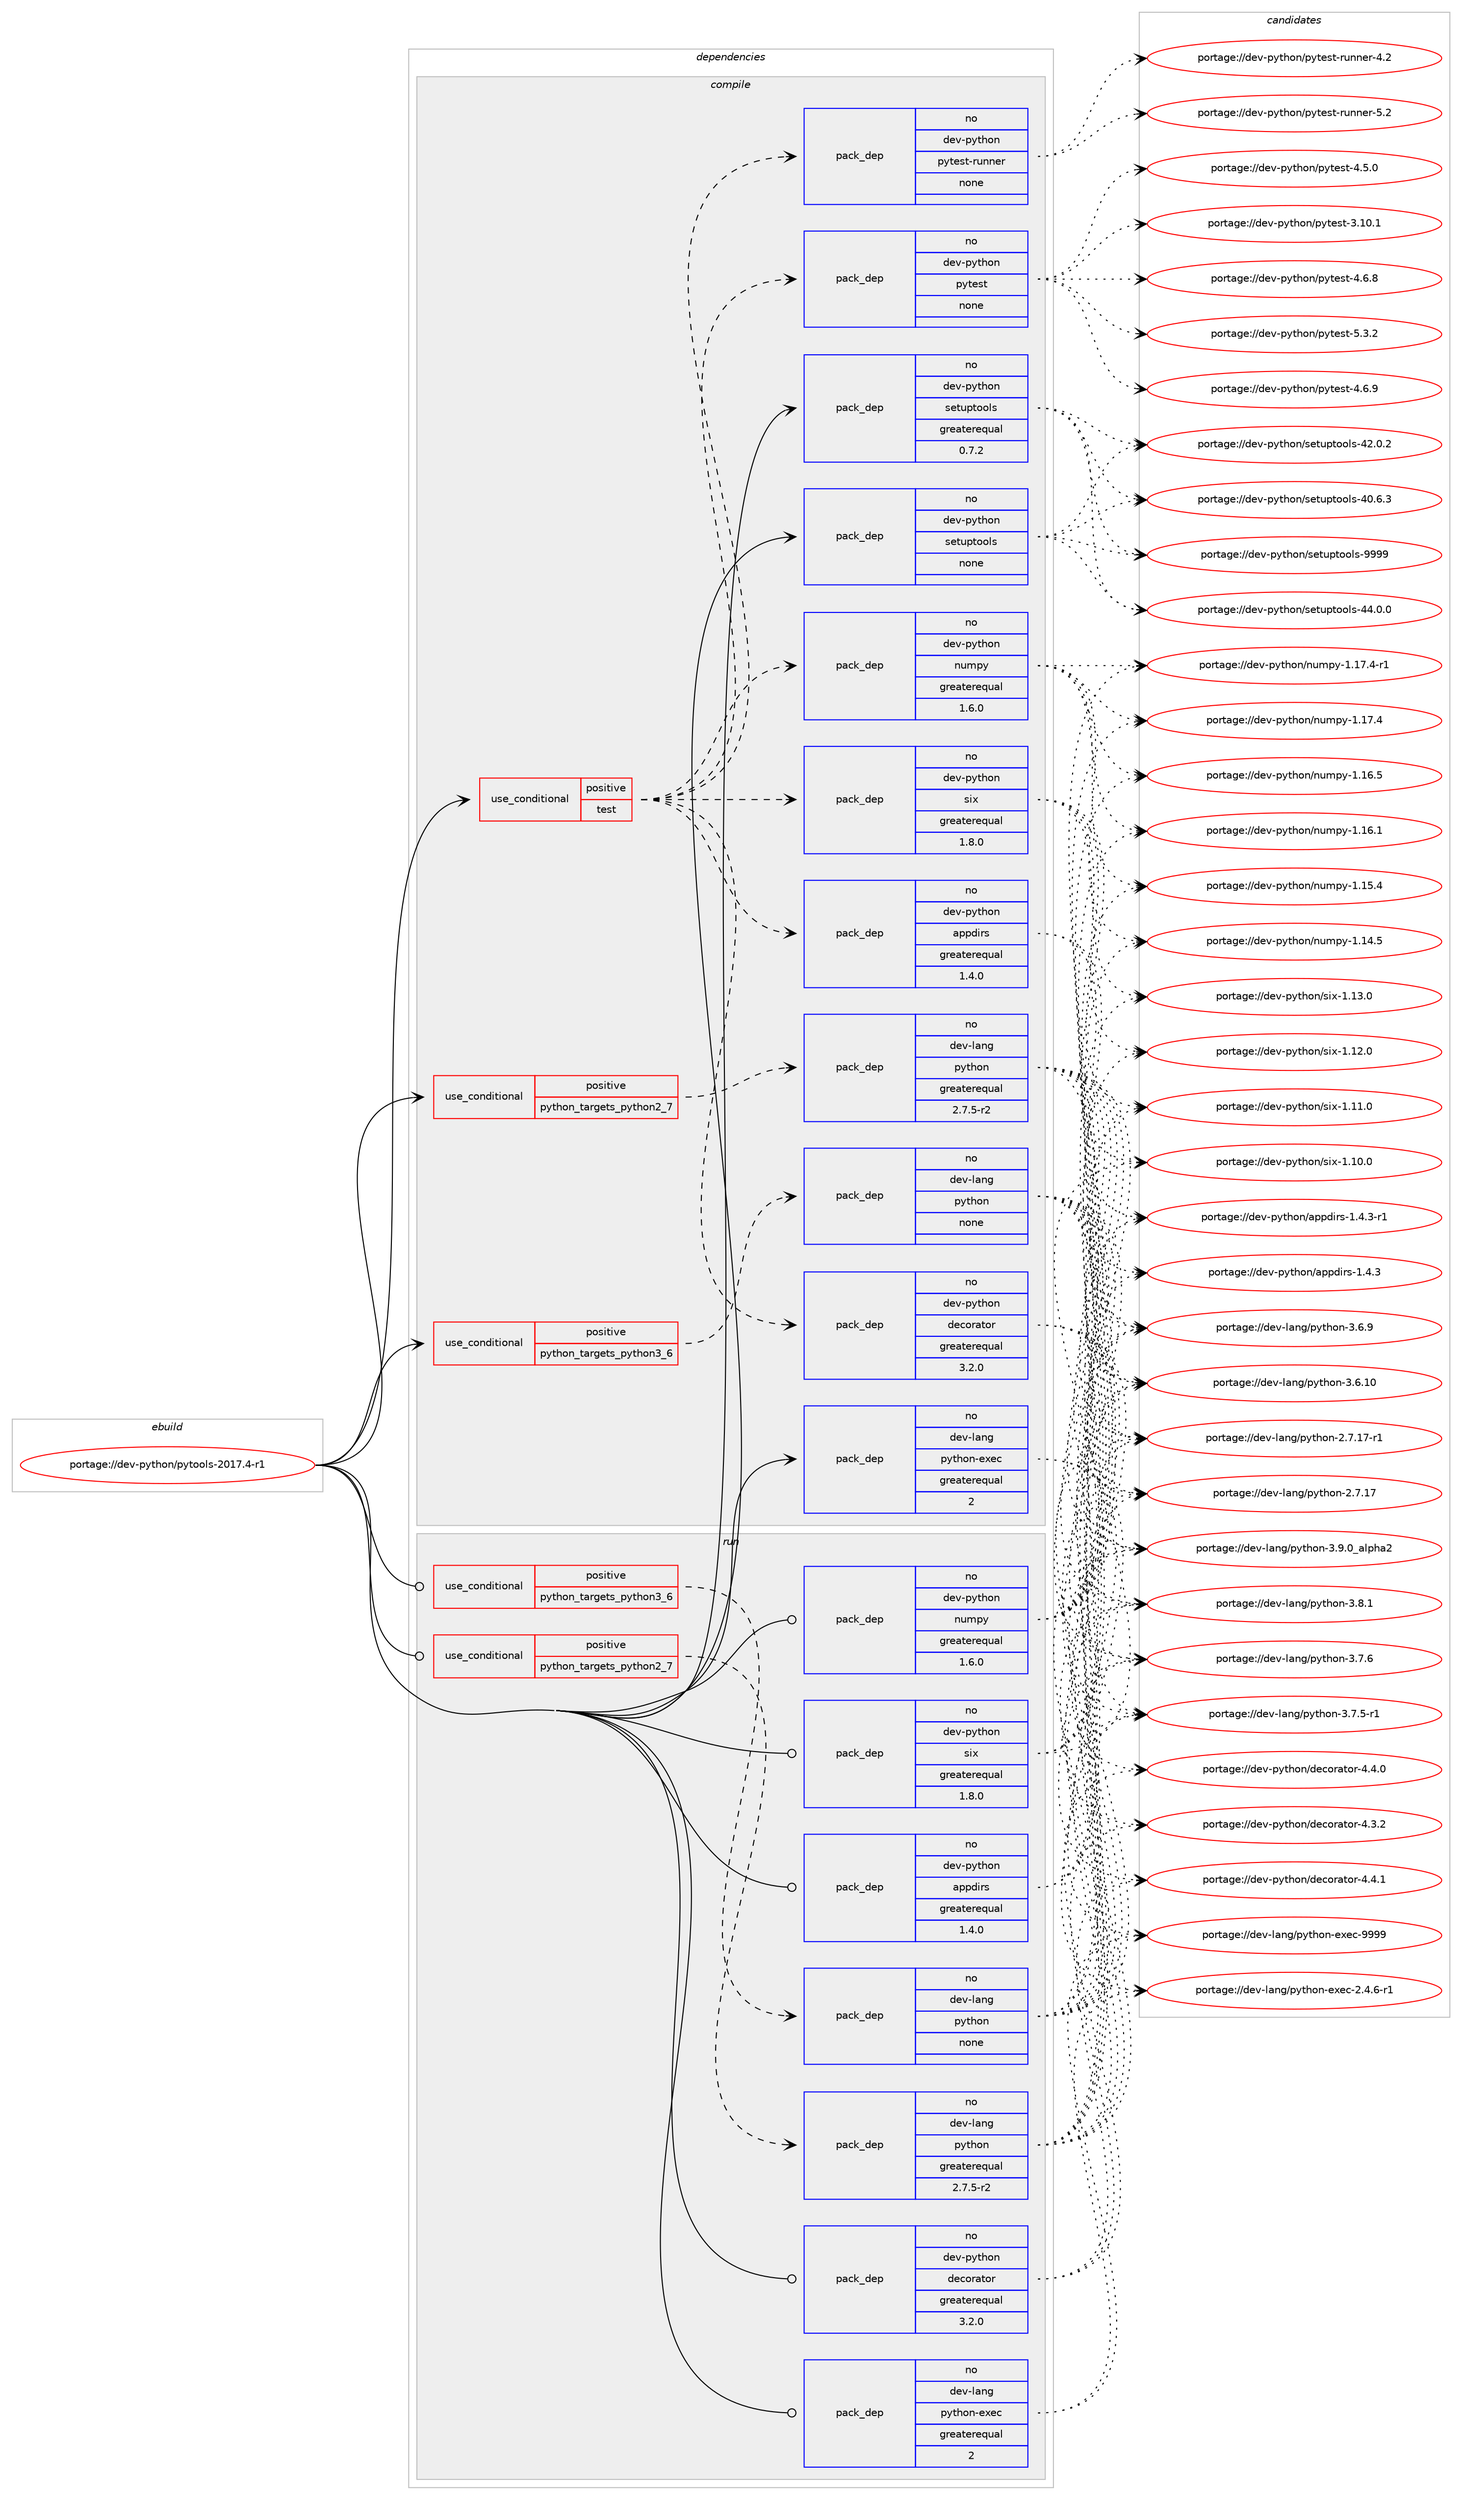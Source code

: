 digraph prolog {

# *************
# Graph options
# *************

newrank=true;
concentrate=true;
compound=true;
graph [rankdir=LR,fontname=Helvetica,fontsize=10,ranksep=1.5];#, ranksep=2.5, nodesep=0.2];
edge  [arrowhead=vee];
node  [fontname=Helvetica,fontsize=10];

# **********
# The ebuild
# **********

subgraph cluster_leftcol {
color=gray;
rank=same;
label=<<i>ebuild</i>>;
id [label="portage://dev-python/pytools-2017.4-r1", color=red, width=4, href="../dev-python/pytools-2017.4-r1.svg"];
}

# ****************
# The dependencies
# ****************

subgraph cluster_midcol {
color=gray;
label=<<i>dependencies</i>>;
subgraph cluster_compile {
fillcolor="#eeeeee";
style=filled;
label=<<i>compile</i>>;
subgraph cond107326 {
dependency430144 [label=<<TABLE BORDER="0" CELLBORDER="1" CELLSPACING="0" CELLPADDING="4"><TR><TD ROWSPAN="3" CELLPADDING="10">use_conditional</TD></TR><TR><TD>positive</TD></TR><TR><TD>python_targets_python2_7</TD></TR></TABLE>>, shape=none, color=red];
subgraph pack317906 {
dependency430145 [label=<<TABLE BORDER="0" CELLBORDER="1" CELLSPACING="0" CELLPADDING="4" WIDTH="220"><TR><TD ROWSPAN="6" CELLPADDING="30">pack_dep</TD></TR><TR><TD WIDTH="110">no</TD></TR><TR><TD>dev-lang</TD></TR><TR><TD>python</TD></TR><TR><TD>greaterequal</TD></TR><TR><TD>2.7.5-r2</TD></TR></TABLE>>, shape=none, color=blue];
}
dependency430144:e -> dependency430145:w [weight=20,style="dashed",arrowhead="vee"];
}
id:e -> dependency430144:w [weight=20,style="solid",arrowhead="vee"];
subgraph cond107327 {
dependency430146 [label=<<TABLE BORDER="0" CELLBORDER="1" CELLSPACING="0" CELLPADDING="4"><TR><TD ROWSPAN="3" CELLPADDING="10">use_conditional</TD></TR><TR><TD>positive</TD></TR><TR><TD>python_targets_python3_6</TD></TR></TABLE>>, shape=none, color=red];
subgraph pack317907 {
dependency430147 [label=<<TABLE BORDER="0" CELLBORDER="1" CELLSPACING="0" CELLPADDING="4" WIDTH="220"><TR><TD ROWSPAN="6" CELLPADDING="30">pack_dep</TD></TR><TR><TD WIDTH="110">no</TD></TR><TR><TD>dev-lang</TD></TR><TR><TD>python</TD></TR><TR><TD>none</TD></TR><TR><TD></TD></TR></TABLE>>, shape=none, color=blue];
}
dependency430146:e -> dependency430147:w [weight=20,style="dashed",arrowhead="vee"];
}
id:e -> dependency430146:w [weight=20,style="solid",arrowhead="vee"];
subgraph cond107328 {
dependency430148 [label=<<TABLE BORDER="0" CELLBORDER="1" CELLSPACING="0" CELLPADDING="4"><TR><TD ROWSPAN="3" CELLPADDING="10">use_conditional</TD></TR><TR><TD>positive</TD></TR><TR><TD>test</TD></TR></TABLE>>, shape=none, color=red];
subgraph pack317908 {
dependency430149 [label=<<TABLE BORDER="0" CELLBORDER="1" CELLSPACING="0" CELLPADDING="4" WIDTH="220"><TR><TD ROWSPAN="6" CELLPADDING="30">pack_dep</TD></TR><TR><TD WIDTH="110">no</TD></TR><TR><TD>dev-python</TD></TR><TR><TD>appdirs</TD></TR><TR><TD>greaterequal</TD></TR><TR><TD>1.4.0</TD></TR></TABLE>>, shape=none, color=blue];
}
dependency430148:e -> dependency430149:w [weight=20,style="dashed",arrowhead="vee"];
subgraph pack317909 {
dependency430150 [label=<<TABLE BORDER="0" CELLBORDER="1" CELLSPACING="0" CELLPADDING="4" WIDTH="220"><TR><TD ROWSPAN="6" CELLPADDING="30">pack_dep</TD></TR><TR><TD WIDTH="110">no</TD></TR><TR><TD>dev-python</TD></TR><TR><TD>decorator</TD></TR><TR><TD>greaterequal</TD></TR><TR><TD>3.2.0</TD></TR></TABLE>>, shape=none, color=blue];
}
dependency430148:e -> dependency430150:w [weight=20,style="dashed",arrowhead="vee"];
subgraph pack317910 {
dependency430151 [label=<<TABLE BORDER="0" CELLBORDER="1" CELLSPACING="0" CELLPADDING="4" WIDTH="220"><TR><TD ROWSPAN="6" CELLPADDING="30">pack_dep</TD></TR><TR><TD WIDTH="110">no</TD></TR><TR><TD>dev-python</TD></TR><TR><TD>numpy</TD></TR><TR><TD>greaterequal</TD></TR><TR><TD>1.6.0</TD></TR></TABLE>>, shape=none, color=blue];
}
dependency430148:e -> dependency430151:w [weight=20,style="dashed",arrowhead="vee"];
subgraph pack317911 {
dependency430152 [label=<<TABLE BORDER="0" CELLBORDER="1" CELLSPACING="0" CELLPADDING="4" WIDTH="220"><TR><TD ROWSPAN="6" CELLPADDING="30">pack_dep</TD></TR><TR><TD WIDTH="110">no</TD></TR><TR><TD>dev-python</TD></TR><TR><TD>six</TD></TR><TR><TD>greaterequal</TD></TR><TR><TD>1.8.0</TD></TR></TABLE>>, shape=none, color=blue];
}
dependency430148:e -> dependency430152:w [weight=20,style="dashed",arrowhead="vee"];
subgraph pack317912 {
dependency430153 [label=<<TABLE BORDER="0" CELLBORDER="1" CELLSPACING="0" CELLPADDING="4" WIDTH="220"><TR><TD ROWSPAN="6" CELLPADDING="30">pack_dep</TD></TR><TR><TD WIDTH="110">no</TD></TR><TR><TD>dev-python</TD></TR><TR><TD>pytest</TD></TR><TR><TD>none</TD></TR><TR><TD></TD></TR></TABLE>>, shape=none, color=blue];
}
dependency430148:e -> dependency430153:w [weight=20,style="dashed",arrowhead="vee"];
subgraph pack317913 {
dependency430154 [label=<<TABLE BORDER="0" CELLBORDER="1" CELLSPACING="0" CELLPADDING="4" WIDTH="220"><TR><TD ROWSPAN="6" CELLPADDING="30">pack_dep</TD></TR><TR><TD WIDTH="110">no</TD></TR><TR><TD>dev-python</TD></TR><TR><TD>pytest-runner</TD></TR><TR><TD>none</TD></TR><TR><TD></TD></TR></TABLE>>, shape=none, color=blue];
}
dependency430148:e -> dependency430154:w [weight=20,style="dashed",arrowhead="vee"];
}
id:e -> dependency430148:w [weight=20,style="solid",arrowhead="vee"];
subgraph pack317914 {
dependency430155 [label=<<TABLE BORDER="0" CELLBORDER="1" CELLSPACING="0" CELLPADDING="4" WIDTH="220"><TR><TD ROWSPAN="6" CELLPADDING="30">pack_dep</TD></TR><TR><TD WIDTH="110">no</TD></TR><TR><TD>dev-lang</TD></TR><TR><TD>python-exec</TD></TR><TR><TD>greaterequal</TD></TR><TR><TD>2</TD></TR></TABLE>>, shape=none, color=blue];
}
id:e -> dependency430155:w [weight=20,style="solid",arrowhead="vee"];
subgraph pack317915 {
dependency430156 [label=<<TABLE BORDER="0" CELLBORDER="1" CELLSPACING="0" CELLPADDING="4" WIDTH="220"><TR><TD ROWSPAN="6" CELLPADDING="30">pack_dep</TD></TR><TR><TD WIDTH="110">no</TD></TR><TR><TD>dev-python</TD></TR><TR><TD>setuptools</TD></TR><TR><TD>greaterequal</TD></TR><TR><TD>0.7.2</TD></TR></TABLE>>, shape=none, color=blue];
}
id:e -> dependency430156:w [weight=20,style="solid",arrowhead="vee"];
subgraph pack317916 {
dependency430157 [label=<<TABLE BORDER="0" CELLBORDER="1" CELLSPACING="0" CELLPADDING="4" WIDTH="220"><TR><TD ROWSPAN="6" CELLPADDING="30">pack_dep</TD></TR><TR><TD WIDTH="110">no</TD></TR><TR><TD>dev-python</TD></TR><TR><TD>setuptools</TD></TR><TR><TD>none</TD></TR><TR><TD></TD></TR></TABLE>>, shape=none, color=blue];
}
id:e -> dependency430157:w [weight=20,style="solid",arrowhead="vee"];
}
subgraph cluster_compileandrun {
fillcolor="#eeeeee";
style=filled;
label=<<i>compile and run</i>>;
}
subgraph cluster_run {
fillcolor="#eeeeee";
style=filled;
label=<<i>run</i>>;
subgraph cond107329 {
dependency430158 [label=<<TABLE BORDER="0" CELLBORDER="1" CELLSPACING="0" CELLPADDING="4"><TR><TD ROWSPAN="3" CELLPADDING="10">use_conditional</TD></TR><TR><TD>positive</TD></TR><TR><TD>python_targets_python2_7</TD></TR></TABLE>>, shape=none, color=red];
subgraph pack317917 {
dependency430159 [label=<<TABLE BORDER="0" CELLBORDER="1" CELLSPACING="0" CELLPADDING="4" WIDTH="220"><TR><TD ROWSPAN="6" CELLPADDING="30">pack_dep</TD></TR><TR><TD WIDTH="110">no</TD></TR><TR><TD>dev-lang</TD></TR><TR><TD>python</TD></TR><TR><TD>greaterequal</TD></TR><TR><TD>2.7.5-r2</TD></TR></TABLE>>, shape=none, color=blue];
}
dependency430158:e -> dependency430159:w [weight=20,style="dashed",arrowhead="vee"];
}
id:e -> dependency430158:w [weight=20,style="solid",arrowhead="odot"];
subgraph cond107330 {
dependency430160 [label=<<TABLE BORDER="0" CELLBORDER="1" CELLSPACING="0" CELLPADDING="4"><TR><TD ROWSPAN="3" CELLPADDING="10">use_conditional</TD></TR><TR><TD>positive</TD></TR><TR><TD>python_targets_python3_6</TD></TR></TABLE>>, shape=none, color=red];
subgraph pack317918 {
dependency430161 [label=<<TABLE BORDER="0" CELLBORDER="1" CELLSPACING="0" CELLPADDING="4" WIDTH="220"><TR><TD ROWSPAN="6" CELLPADDING="30">pack_dep</TD></TR><TR><TD WIDTH="110">no</TD></TR><TR><TD>dev-lang</TD></TR><TR><TD>python</TD></TR><TR><TD>none</TD></TR><TR><TD></TD></TR></TABLE>>, shape=none, color=blue];
}
dependency430160:e -> dependency430161:w [weight=20,style="dashed",arrowhead="vee"];
}
id:e -> dependency430160:w [weight=20,style="solid",arrowhead="odot"];
subgraph pack317919 {
dependency430162 [label=<<TABLE BORDER="0" CELLBORDER="1" CELLSPACING="0" CELLPADDING="4" WIDTH="220"><TR><TD ROWSPAN="6" CELLPADDING="30">pack_dep</TD></TR><TR><TD WIDTH="110">no</TD></TR><TR><TD>dev-lang</TD></TR><TR><TD>python-exec</TD></TR><TR><TD>greaterequal</TD></TR><TR><TD>2</TD></TR></TABLE>>, shape=none, color=blue];
}
id:e -> dependency430162:w [weight=20,style="solid",arrowhead="odot"];
subgraph pack317920 {
dependency430163 [label=<<TABLE BORDER="0" CELLBORDER="1" CELLSPACING="0" CELLPADDING="4" WIDTH="220"><TR><TD ROWSPAN="6" CELLPADDING="30">pack_dep</TD></TR><TR><TD WIDTH="110">no</TD></TR><TR><TD>dev-python</TD></TR><TR><TD>appdirs</TD></TR><TR><TD>greaterequal</TD></TR><TR><TD>1.4.0</TD></TR></TABLE>>, shape=none, color=blue];
}
id:e -> dependency430163:w [weight=20,style="solid",arrowhead="odot"];
subgraph pack317921 {
dependency430164 [label=<<TABLE BORDER="0" CELLBORDER="1" CELLSPACING="0" CELLPADDING="4" WIDTH="220"><TR><TD ROWSPAN="6" CELLPADDING="30">pack_dep</TD></TR><TR><TD WIDTH="110">no</TD></TR><TR><TD>dev-python</TD></TR><TR><TD>decorator</TD></TR><TR><TD>greaterequal</TD></TR><TR><TD>3.2.0</TD></TR></TABLE>>, shape=none, color=blue];
}
id:e -> dependency430164:w [weight=20,style="solid",arrowhead="odot"];
subgraph pack317922 {
dependency430165 [label=<<TABLE BORDER="0" CELLBORDER="1" CELLSPACING="0" CELLPADDING="4" WIDTH="220"><TR><TD ROWSPAN="6" CELLPADDING="30">pack_dep</TD></TR><TR><TD WIDTH="110">no</TD></TR><TR><TD>dev-python</TD></TR><TR><TD>numpy</TD></TR><TR><TD>greaterequal</TD></TR><TR><TD>1.6.0</TD></TR></TABLE>>, shape=none, color=blue];
}
id:e -> dependency430165:w [weight=20,style="solid",arrowhead="odot"];
subgraph pack317923 {
dependency430166 [label=<<TABLE BORDER="0" CELLBORDER="1" CELLSPACING="0" CELLPADDING="4" WIDTH="220"><TR><TD ROWSPAN="6" CELLPADDING="30">pack_dep</TD></TR><TR><TD WIDTH="110">no</TD></TR><TR><TD>dev-python</TD></TR><TR><TD>six</TD></TR><TR><TD>greaterequal</TD></TR><TR><TD>1.8.0</TD></TR></TABLE>>, shape=none, color=blue];
}
id:e -> dependency430166:w [weight=20,style="solid",arrowhead="odot"];
}
}

# **************
# The candidates
# **************

subgraph cluster_choices {
rank=same;
color=gray;
label=<<i>candidates</i>>;

subgraph choice317906 {
color=black;
nodesep=1;
choice10010111845108971101034711212111610411111045514657464895971081121049750 [label="portage://dev-lang/python-3.9.0_alpha2", color=red, width=4,href="../dev-lang/python-3.9.0_alpha2.svg"];
choice100101118451089711010347112121116104111110455146564649 [label="portage://dev-lang/python-3.8.1", color=red, width=4,href="../dev-lang/python-3.8.1.svg"];
choice100101118451089711010347112121116104111110455146554654 [label="portage://dev-lang/python-3.7.6", color=red, width=4,href="../dev-lang/python-3.7.6.svg"];
choice1001011184510897110103471121211161041111104551465546534511449 [label="portage://dev-lang/python-3.7.5-r1", color=red, width=4,href="../dev-lang/python-3.7.5-r1.svg"];
choice100101118451089711010347112121116104111110455146544657 [label="portage://dev-lang/python-3.6.9", color=red, width=4,href="../dev-lang/python-3.6.9.svg"];
choice10010111845108971101034711212111610411111045514654464948 [label="portage://dev-lang/python-3.6.10", color=red, width=4,href="../dev-lang/python-3.6.10.svg"];
choice100101118451089711010347112121116104111110455046554649554511449 [label="portage://dev-lang/python-2.7.17-r1", color=red, width=4,href="../dev-lang/python-2.7.17-r1.svg"];
choice10010111845108971101034711212111610411111045504655464955 [label="portage://dev-lang/python-2.7.17", color=red, width=4,href="../dev-lang/python-2.7.17.svg"];
dependency430145:e -> choice10010111845108971101034711212111610411111045514657464895971081121049750:w [style=dotted,weight="100"];
dependency430145:e -> choice100101118451089711010347112121116104111110455146564649:w [style=dotted,weight="100"];
dependency430145:e -> choice100101118451089711010347112121116104111110455146554654:w [style=dotted,weight="100"];
dependency430145:e -> choice1001011184510897110103471121211161041111104551465546534511449:w [style=dotted,weight="100"];
dependency430145:e -> choice100101118451089711010347112121116104111110455146544657:w [style=dotted,weight="100"];
dependency430145:e -> choice10010111845108971101034711212111610411111045514654464948:w [style=dotted,weight="100"];
dependency430145:e -> choice100101118451089711010347112121116104111110455046554649554511449:w [style=dotted,weight="100"];
dependency430145:e -> choice10010111845108971101034711212111610411111045504655464955:w [style=dotted,weight="100"];
}
subgraph choice317907 {
color=black;
nodesep=1;
choice10010111845108971101034711212111610411111045514657464895971081121049750 [label="portage://dev-lang/python-3.9.0_alpha2", color=red, width=4,href="../dev-lang/python-3.9.0_alpha2.svg"];
choice100101118451089711010347112121116104111110455146564649 [label="portage://dev-lang/python-3.8.1", color=red, width=4,href="../dev-lang/python-3.8.1.svg"];
choice100101118451089711010347112121116104111110455146554654 [label="portage://dev-lang/python-3.7.6", color=red, width=4,href="../dev-lang/python-3.7.6.svg"];
choice1001011184510897110103471121211161041111104551465546534511449 [label="portage://dev-lang/python-3.7.5-r1", color=red, width=4,href="../dev-lang/python-3.7.5-r1.svg"];
choice100101118451089711010347112121116104111110455146544657 [label="portage://dev-lang/python-3.6.9", color=red, width=4,href="../dev-lang/python-3.6.9.svg"];
choice10010111845108971101034711212111610411111045514654464948 [label="portage://dev-lang/python-3.6.10", color=red, width=4,href="../dev-lang/python-3.6.10.svg"];
choice100101118451089711010347112121116104111110455046554649554511449 [label="portage://dev-lang/python-2.7.17-r1", color=red, width=4,href="../dev-lang/python-2.7.17-r1.svg"];
choice10010111845108971101034711212111610411111045504655464955 [label="portage://dev-lang/python-2.7.17", color=red, width=4,href="../dev-lang/python-2.7.17.svg"];
dependency430147:e -> choice10010111845108971101034711212111610411111045514657464895971081121049750:w [style=dotted,weight="100"];
dependency430147:e -> choice100101118451089711010347112121116104111110455146564649:w [style=dotted,weight="100"];
dependency430147:e -> choice100101118451089711010347112121116104111110455146554654:w [style=dotted,weight="100"];
dependency430147:e -> choice1001011184510897110103471121211161041111104551465546534511449:w [style=dotted,weight="100"];
dependency430147:e -> choice100101118451089711010347112121116104111110455146544657:w [style=dotted,weight="100"];
dependency430147:e -> choice10010111845108971101034711212111610411111045514654464948:w [style=dotted,weight="100"];
dependency430147:e -> choice100101118451089711010347112121116104111110455046554649554511449:w [style=dotted,weight="100"];
dependency430147:e -> choice10010111845108971101034711212111610411111045504655464955:w [style=dotted,weight="100"];
}
subgraph choice317908 {
color=black;
nodesep=1;
choice1001011184511212111610411111047971121121001051141154549465246514511449 [label="portage://dev-python/appdirs-1.4.3-r1", color=red, width=4,href="../dev-python/appdirs-1.4.3-r1.svg"];
choice100101118451121211161041111104797112112100105114115454946524651 [label="portage://dev-python/appdirs-1.4.3", color=red, width=4,href="../dev-python/appdirs-1.4.3.svg"];
dependency430149:e -> choice1001011184511212111610411111047971121121001051141154549465246514511449:w [style=dotted,weight="100"];
dependency430149:e -> choice100101118451121211161041111104797112112100105114115454946524651:w [style=dotted,weight="100"];
}
subgraph choice317909 {
color=black;
nodesep=1;
choice10010111845112121116104111110471001019911111497116111114455246524649 [label="portage://dev-python/decorator-4.4.1", color=red, width=4,href="../dev-python/decorator-4.4.1.svg"];
choice10010111845112121116104111110471001019911111497116111114455246524648 [label="portage://dev-python/decorator-4.4.0", color=red, width=4,href="../dev-python/decorator-4.4.0.svg"];
choice10010111845112121116104111110471001019911111497116111114455246514650 [label="portage://dev-python/decorator-4.3.2", color=red, width=4,href="../dev-python/decorator-4.3.2.svg"];
dependency430150:e -> choice10010111845112121116104111110471001019911111497116111114455246524649:w [style=dotted,weight="100"];
dependency430150:e -> choice10010111845112121116104111110471001019911111497116111114455246524648:w [style=dotted,weight="100"];
dependency430150:e -> choice10010111845112121116104111110471001019911111497116111114455246514650:w [style=dotted,weight="100"];
}
subgraph choice317910 {
color=black;
nodesep=1;
choice1001011184511212111610411111047110117109112121454946495546524511449 [label="portage://dev-python/numpy-1.17.4-r1", color=red, width=4,href="../dev-python/numpy-1.17.4-r1.svg"];
choice100101118451121211161041111104711011710911212145494649554652 [label="portage://dev-python/numpy-1.17.4", color=red, width=4,href="../dev-python/numpy-1.17.4.svg"];
choice100101118451121211161041111104711011710911212145494649544653 [label="portage://dev-python/numpy-1.16.5", color=red, width=4,href="../dev-python/numpy-1.16.5.svg"];
choice100101118451121211161041111104711011710911212145494649544649 [label="portage://dev-python/numpy-1.16.1", color=red, width=4,href="../dev-python/numpy-1.16.1.svg"];
choice100101118451121211161041111104711011710911212145494649534652 [label="portage://dev-python/numpy-1.15.4", color=red, width=4,href="../dev-python/numpy-1.15.4.svg"];
choice100101118451121211161041111104711011710911212145494649524653 [label="portage://dev-python/numpy-1.14.5", color=red, width=4,href="../dev-python/numpy-1.14.5.svg"];
dependency430151:e -> choice1001011184511212111610411111047110117109112121454946495546524511449:w [style=dotted,weight="100"];
dependency430151:e -> choice100101118451121211161041111104711011710911212145494649554652:w [style=dotted,weight="100"];
dependency430151:e -> choice100101118451121211161041111104711011710911212145494649544653:w [style=dotted,weight="100"];
dependency430151:e -> choice100101118451121211161041111104711011710911212145494649544649:w [style=dotted,weight="100"];
dependency430151:e -> choice100101118451121211161041111104711011710911212145494649534652:w [style=dotted,weight="100"];
dependency430151:e -> choice100101118451121211161041111104711011710911212145494649524653:w [style=dotted,weight="100"];
}
subgraph choice317911 {
color=black;
nodesep=1;
choice100101118451121211161041111104711510512045494649514648 [label="portage://dev-python/six-1.13.0", color=red, width=4,href="../dev-python/six-1.13.0.svg"];
choice100101118451121211161041111104711510512045494649504648 [label="portage://dev-python/six-1.12.0", color=red, width=4,href="../dev-python/six-1.12.0.svg"];
choice100101118451121211161041111104711510512045494649494648 [label="portage://dev-python/six-1.11.0", color=red, width=4,href="../dev-python/six-1.11.0.svg"];
choice100101118451121211161041111104711510512045494649484648 [label="portage://dev-python/six-1.10.0", color=red, width=4,href="../dev-python/six-1.10.0.svg"];
dependency430152:e -> choice100101118451121211161041111104711510512045494649514648:w [style=dotted,weight="100"];
dependency430152:e -> choice100101118451121211161041111104711510512045494649504648:w [style=dotted,weight="100"];
dependency430152:e -> choice100101118451121211161041111104711510512045494649494648:w [style=dotted,weight="100"];
dependency430152:e -> choice100101118451121211161041111104711510512045494649484648:w [style=dotted,weight="100"];
}
subgraph choice317912 {
color=black;
nodesep=1;
choice1001011184511212111610411111047112121116101115116455346514650 [label="portage://dev-python/pytest-5.3.2", color=red, width=4,href="../dev-python/pytest-5.3.2.svg"];
choice1001011184511212111610411111047112121116101115116455246544657 [label="portage://dev-python/pytest-4.6.9", color=red, width=4,href="../dev-python/pytest-4.6.9.svg"];
choice1001011184511212111610411111047112121116101115116455246544656 [label="portage://dev-python/pytest-4.6.8", color=red, width=4,href="../dev-python/pytest-4.6.8.svg"];
choice1001011184511212111610411111047112121116101115116455246534648 [label="portage://dev-python/pytest-4.5.0", color=red, width=4,href="../dev-python/pytest-4.5.0.svg"];
choice100101118451121211161041111104711212111610111511645514649484649 [label="portage://dev-python/pytest-3.10.1", color=red, width=4,href="../dev-python/pytest-3.10.1.svg"];
dependency430153:e -> choice1001011184511212111610411111047112121116101115116455346514650:w [style=dotted,weight="100"];
dependency430153:e -> choice1001011184511212111610411111047112121116101115116455246544657:w [style=dotted,weight="100"];
dependency430153:e -> choice1001011184511212111610411111047112121116101115116455246544656:w [style=dotted,weight="100"];
dependency430153:e -> choice1001011184511212111610411111047112121116101115116455246534648:w [style=dotted,weight="100"];
dependency430153:e -> choice100101118451121211161041111104711212111610111511645514649484649:w [style=dotted,weight="100"];
}
subgraph choice317913 {
color=black;
nodesep=1;
choice10010111845112121116104111110471121211161011151164511411711011010111445534650 [label="portage://dev-python/pytest-runner-5.2", color=red, width=4,href="../dev-python/pytest-runner-5.2.svg"];
choice10010111845112121116104111110471121211161011151164511411711011010111445524650 [label="portage://dev-python/pytest-runner-4.2", color=red, width=4,href="../dev-python/pytest-runner-4.2.svg"];
dependency430154:e -> choice10010111845112121116104111110471121211161011151164511411711011010111445534650:w [style=dotted,weight="100"];
dependency430154:e -> choice10010111845112121116104111110471121211161011151164511411711011010111445524650:w [style=dotted,weight="100"];
}
subgraph choice317914 {
color=black;
nodesep=1;
choice10010111845108971101034711212111610411111045101120101994557575757 [label="portage://dev-lang/python-exec-9999", color=red, width=4,href="../dev-lang/python-exec-9999.svg"];
choice10010111845108971101034711212111610411111045101120101994550465246544511449 [label="portage://dev-lang/python-exec-2.4.6-r1", color=red, width=4,href="../dev-lang/python-exec-2.4.6-r1.svg"];
dependency430155:e -> choice10010111845108971101034711212111610411111045101120101994557575757:w [style=dotted,weight="100"];
dependency430155:e -> choice10010111845108971101034711212111610411111045101120101994550465246544511449:w [style=dotted,weight="100"];
}
subgraph choice317915 {
color=black;
nodesep=1;
choice10010111845112121116104111110471151011161171121161111111081154557575757 [label="portage://dev-python/setuptools-9999", color=red, width=4,href="../dev-python/setuptools-9999.svg"];
choice100101118451121211161041111104711510111611711211611111110811545525246484648 [label="portage://dev-python/setuptools-44.0.0", color=red, width=4,href="../dev-python/setuptools-44.0.0.svg"];
choice100101118451121211161041111104711510111611711211611111110811545525046484650 [label="portage://dev-python/setuptools-42.0.2", color=red, width=4,href="../dev-python/setuptools-42.0.2.svg"];
choice100101118451121211161041111104711510111611711211611111110811545524846544651 [label="portage://dev-python/setuptools-40.6.3", color=red, width=4,href="../dev-python/setuptools-40.6.3.svg"];
dependency430156:e -> choice10010111845112121116104111110471151011161171121161111111081154557575757:w [style=dotted,weight="100"];
dependency430156:e -> choice100101118451121211161041111104711510111611711211611111110811545525246484648:w [style=dotted,weight="100"];
dependency430156:e -> choice100101118451121211161041111104711510111611711211611111110811545525046484650:w [style=dotted,weight="100"];
dependency430156:e -> choice100101118451121211161041111104711510111611711211611111110811545524846544651:w [style=dotted,weight="100"];
}
subgraph choice317916 {
color=black;
nodesep=1;
choice10010111845112121116104111110471151011161171121161111111081154557575757 [label="portage://dev-python/setuptools-9999", color=red, width=4,href="../dev-python/setuptools-9999.svg"];
choice100101118451121211161041111104711510111611711211611111110811545525246484648 [label="portage://dev-python/setuptools-44.0.0", color=red, width=4,href="../dev-python/setuptools-44.0.0.svg"];
choice100101118451121211161041111104711510111611711211611111110811545525046484650 [label="portage://dev-python/setuptools-42.0.2", color=red, width=4,href="../dev-python/setuptools-42.0.2.svg"];
choice100101118451121211161041111104711510111611711211611111110811545524846544651 [label="portage://dev-python/setuptools-40.6.3", color=red, width=4,href="../dev-python/setuptools-40.6.3.svg"];
dependency430157:e -> choice10010111845112121116104111110471151011161171121161111111081154557575757:w [style=dotted,weight="100"];
dependency430157:e -> choice100101118451121211161041111104711510111611711211611111110811545525246484648:w [style=dotted,weight="100"];
dependency430157:e -> choice100101118451121211161041111104711510111611711211611111110811545525046484650:w [style=dotted,weight="100"];
dependency430157:e -> choice100101118451121211161041111104711510111611711211611111110811545524846544651:w [style=dotted,weight="100"];
}
subgraph choice317917 {
color=black;
nodesep=1;
choice10010111845108971101034711212111610411111045514657464895971081121049750 [label="portage://dev-lang/python-3.9.0_alpha2", color=red, width=4,href="../dev-lang/python-3.9.0_alpha2.svg"];
choice100101118451089711010347112121116104111110455146564649 [label="portage://dev-lang/python-3.8.1", color=red, width=4,href="../dev-lang/python-3.8.1.svg"];
choice100101118451089711010347112121116104111110455146554654 [label="portage://dev-lang/python-3.7.6", color=red, width=4,href="../dev-lang/python-3.7.6.svg"];
choice1001011184510897110103471121211161041111104551465546534511449 [label="portage://dev-lang/python-3.7.5-r1", color=red, width=4,href="../dev-lang/python-3.7.5-r1.svg"];
choice100101118451089711010347112121116104111110455146544657 [label="portage://dev-lang/python-3.6.9", color=red, width=4,href="../dev-lang/python-3.6.9.svg"];
choice10010111845108971101034711212111610411111045514654464948 [label="portage://dev-lang/python-3.6.10", color=red, width=4,href="../dev-lang/python-3.6.10.svg"];
choice100101118451089711010347112121116104111110455046554649554511449 [label="portage://dev-lang/python-2.7.17-r1", color=red, width=4,href="../dev-lang/python-2.7.17-r1.svg"];
choice10010111845108971101034711212111610411111045504655464955 [label="portage://dev-lang/python-2.7.17", color=red, width=4,href="../dev-lang/python-2.7.17.svg"];
dependency430159:e -> choice10010111845108971101034711212111610411111045514657464895971081121049750:w [style=dotted,weight="100"];
dependency430159:e -> choice100101118451089711010347112121116104111110455146564649:w [style=dotted,weight="100"];
dependency430159:e -> choice100101118451089711010347112121116104111110455146554654:w [style=dotted,weight="100"];
dependency430159:e -> choice1001011184510897110103471121211161041111104551465546534511449:w [style=dotted,weight="100"];
dependency430159:e -> choice100101118451089711010347112121116104111110455146544657:w [style=dotted,weight="100"];
dependency430159:e -> choice10010111845108971101034711212111610411111045514654464948:w [style=dotted,weight="100"];
dependency430159:e -> choice100101118451089711010347112121116104111110455046554649554511449:w [style=dotted,weight="100"];
dependency430159:e -> choice10010111845108971101034711212111610411111045504655464955:w [style=dotted,weight="100"];
}
subgraph choice317918 {
color=black;
nodesep=1;
choice10010111845108971101034711212111610411111045514657464895971081121049750 [label="portage://dev-lang/python-3.9.0_alpha2", color=red, width=4,href="../dev-lang/python-3.9.0_alpha2.svg"];
choice100101118451089711010347112121116104111110455146564649 [label="portage://dev-lang/python-3.8.1", color=red, width=4,href="../dev-lang/python-3.8.1.svg"];
choice100101118451089711010347112121116104111110455146554654 [label="portage://dev-lang/python-3.7.6", color=red, width=4,href="../dev-lang/python-3.7.6.svg"];
choice1001011184510897110103471121211161041111104551465546534511449 [label="portage://dev-lang/python-3.7.5-r1", color=red, width=4,href="../dev-lang/python-3.7.5-r1.svg"];
choice100101118451089711010347112121116104111110455146544657 [label="portage://dev-lang/python-3.6.9", color=red, width=4,href="../dev-lang/python-3.6.9.svg"];
choice10010111845108971101034711212111610411111045514654464948 [label="portage://dev-lang/python-3.6.10", color=red, width=4,href="../dev-lang/python-3.6.10.svg"];
choice100101118451089711010347112121116104111110455046554649554511449 [label="portage://dev-lang/python-2.7.17-r1", color=red, width=4,href="../dev-lang/python-2.7.17-r1.svg"];
choice10010111845108971101034711212111610411111045504655464955 [label="portage://dev-lang/python-2.7.17", color=red, width=4,href="../dev-lang/python-2.7.17.svg"];
dependency430161:e -> choice10010111845108971101034711212111610411111045514657464895971081121049750:w [style=dotted,weight="100"];
dependency430161:e -> choice100101118451089711010347112121116104111110455146564649:w [style=dotted,weight="100"];
dependency430161:e -> choice100101118451089711010347112121116104111110455146554654:w [style=dotted,weight="100"];
dependency430161:e -> choice1001011184510897110103471121211161041111104551465546534511449:w [style=dotted,weight="100"];
dependency430161:e -> choice100101118451089711010347112121116104111110455146544657:w [style=dotted,weight="100"];
dependency430161:e -> choice10010111845108971101034711212111610411111045514654464948:w [style=dotted,weight="100"];
dependency430161:e -> choice100101118451089711010347112121116104111110455046554649554511449:w [style=dotted,weight="100"];
dependency430161:e -> choice10010111845108971101034711212111610411111045504655464955:w [style=dotted,weight="100"];
}
subgraph choice317919 {
color=black;
nodesep=1;
choice10010111845108971101034711212111610411111045101120101994557575757 [label="portage://dev-lang/python-exec-9999", color=red, width=4,href="../dev-lang/python-exec-9999.svg"];
choice10010111845108971101034711212111610411111045101120101994550465246544511449 [label="portage://dev-lang/python-exec-2.4.6-r1", color=red, width=4,href="../dev-lang/python-exec-2.4.6-r1.svg"];
dependency430162:e -> choice10010111845108971101034711212111610411111045101120101994557575757:w [style=dotted,weight="100"];
dependency430162:e -> choice10010111845108971101034711212111610411111045101120101994550465246544511449:w [style=dotted,weight="100"];
}
subgraph choice317920 {
color=black;
nodesep=1;
choice1001011184511212111610411111047971121121001051141154549465246514511449 [label="portage://dev-python/appdirs-1.4.3-r1", color=red, width=4,href="../dev-python/appdirs-1.4.3-r1.svg"];
choice100101118451121211161041111104797112112100105114115454946524651 [label="portage://dev-python/appdirs-1.4.3", color=red, width=4,href="../dev-python/appdirs-1.4.3.svg"];
dependency430163:e -> choice1001011184511212111610411111047971121121001051141154549465246514511449:w [style=dotted,weight="100"];
dependency430163:e -> choice100101118451121211161041111104797112112100105114115454946524651:w [style=dotted,weight="100"];
}
subgraph choice317921 {
color=black;
nodesep=1;
choice10010111845112121116104111110471001019911111497116111114455246524649 [label="portage://dev-python/decorator-4.4.1", color=red, width=4,href="../dev-python/decorator-4.4.1.svg"];
choice10010111845112121116104111110471001019911111497116111114455246524648 [label="portage://dev-python/decorator-4.4.0", color=red, width=4,href="../dev-python/decorator-4.4.0.svg"];
choice10010111845112121116104111110471001019911111497116111114455246514650 [label="portage://dev-python/decorator-4.3.2", color=red, width=4,href="../dev-python/decorator-4.3.2.svg"];
dependency430164:e -> choice10010111845112121116104111110471001019911111497116111114455246524649:w [style=dotted,weight="100"];
dependency430164:e -> choice10010111845112121116104111110471001019911111497116111114455246524648:w [style=dotted,weight="100"];
dependency430164:e -> choice10010111845112121116104111110471001019911111497116111114455246514650:w [style=dotted,weight="100"];
}
subgraph choice317922 {
color=black;
nodesep=1;
choice1001011184511212111610411111047110117109112121454946495546524511449 [label="portage://dev-python/numpy-1.17.4-r1", color=red, width=4,href="../dev-python/numpy-1.17.4-r1.svg"];
choice100101118451121211161041111104711011710911212145494649554652 [label="portage://dev-python/numpy-1.17.4", color=red, width=4,href="../dev-python/numpy-1.17.4.svg"];
choice100101118451121211161041111104711011710911212145494649544653 [label="portage://dev-python/numpy-1.16.5", color=red, width=4,href="../dev-python/numpy-1.16.5.svg"];
choice100101118451121211161041111104711011710911212145494649544649 [label="portage://dev-python/numpy-1.16.1", color=red, width=4,href="../dev-python/numpy-1.16.1.svg"];
choice100101118451121211161041111104711011710911212145494649534652 [label="portage://dev-python/numpy-1.15.4", color=red, width=4,href="../dev-python/numpy-1.15.4.svg"];
choice100101118451121211161041111104711011710911212145494649524653 [label="portage://dev-python/numpy-1.14.5", color=red, width=4,href="../dev-python/numpy-1.14.5.svg"];
dependency430165:e -> choice1001011184511212111610411111047110117109112121454946495546524511449:w [style=dotted,weight="100"];
dependency430165:e -> choice100101118451121211161041111104711011710911212145494649554652:w [style=dotted,weight="100"];
dependency430165:e -> choice100101118451121211161041111104711011710911212145494649544653:w [style=dotted,weight="100"];
dependency430165:e -> choice100101118451121211161041111104711011710911212145494649544649:w [style=dotted,weight="100"];
dependency430165:e -> choice100101118451121211161041111104711011710911212145494649534652:w [style=dotted,weight="100"];
dependency430165:e -> choice100101118451121211161041111104711011710911212145494649524653:w [style=dotted,weight="100"];
}
subgraph choice317923 {
color=black;
nodesep=1;
choice100101118451121211161041111104711510512045494649514648 [label="portage://dev-python/six-1.13.0", color=red, width=4,href="../dev-python/six-1.13.0.svg"];
choice100101118451121211161041111104711510512045494649504648 [label="portage://dev-python/six-1.12.0", color=red, width=4,href="../dev-python/six-1.12.0.svg"];
choice100101118451121211161041111104711510512045494649494648 [label="portage://dev-python/six-1.11.0", color=red, width=4,href="../dev-python/six-1.11.0.svg"];
choice100101118451121211161041111104711510512045494649484648 [label="portage://dev-python/six-1.10.0", color=red, width=4,href="../dev-python/six-1.10.0.svg"];
dependency430166:e -> choice100101118451121211161041111104711510512045494649514648:w [style=dotted,weight="100"];
dependency430166:e -> choice100101118451121211161041111104711510512045494649504648:w [style=dotted,weight="100"];
dependency430166:e -> choice100101118451121211161041111104711510512045494649494648:w [style=dotted,weight="100"];
dependency430166:e -> choice100101118451121211161041111104711510512045494649484648:w [style=dotted,weight="100"];
}
}

}
